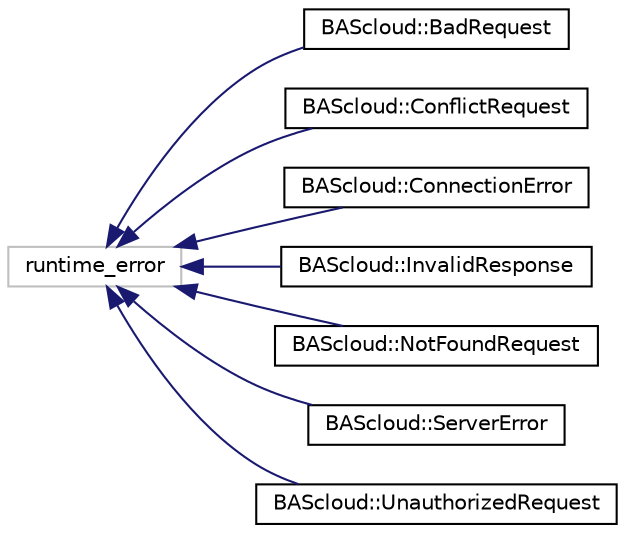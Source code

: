 digraph "Graphical Class Hierarchy"
{
 // LATEX_PDF_SIZE
  edge [fontname="Helvetica",fontsize="10",labelfontname="Helvetica",labelfontsize="10"];
  node [fontname="Helvetica",fontsize="10",shape=record];
  rankdir="LR";
  Node2 [label="runtime_error",height=0.2,width=0.4,color="grey75", fillcolor="white", style="filled",tooltip=" "];
  Node2 -> Node0 [dir="back",color="midnightblue",fontsize="10",style="solid",fontname="Helvetica"];
  Node0 [label="BAScloud::BadRequest",height=0.2,width=0.4,color="black", fillcolor="white", style="filled",URL="$classBAScloud_1_1BadRequest.html",tooltip="400 Bad Request HTTP error."];
  Node2 -> Node4 [dir="back",color="midnightblue",fontsize="10",style="solid",fontname="Helvetica"];
  Node4 [label="BAScloud::ConflictRequest",height=0.2,width=0.4,color="black", fillcolor="white", style="filled",URL="$classBAScloud_1_1ConflictRequest.html",tooltip="400 Conflict HTTP error."];
  Node2 -> Node5 [dir="back",color="midnightblue",fontsize="10",style="solid",fontname="Helvetica"];
  Node5 [label="BAScloud::ConnectionError",height=0.2,width=0.4,color="black", fillcolor="white", style="filled",URL="$classBAScloud_1_1ConnectionError.html",tooltip="A connection error occured."];
  Node2 -> Node6 [dir="back",color="midnightblue",fontsize="10",style="solid",fontname="Helvetica"];
  Node6 [label="BAScloud::InvalidResponse",height=0.2,width=0.4,color="black", fillcolor="white", style="filled",URL="$classBAScloud_1_1InvalidResponse.html",tooltip="Invalid response received from the BAScloud API."];
  Node2 -> Node7 [dir="back",color="midnightblue",fontsize="10",style="solid",fontname="Helvetica"];
  Node7 [label="BAScloud::NotFoundRequest",height=0.2,width=0.4,color="black", fillcolor="white", style="filled",URL="$classBAScloud_1_1NotFoundRequest.html",tooltip="404 Not Found HTTP error."];
  Node2 -> Node8 [dir="back",color="midnightblue",fontsize="10",style="solid",fontname="Helvetica"];
  Node8 [label="BAScloud::ServerError",height=0.2,width=0.4,color="black", fillcolor="white", style="filled",URL="$classBAScloud_1_1ServerError.html",tooltip="500 server HTTP error."];
  Node2 -> Node9 [dir="back",color="midnightblue",fontsize="10",style="solid",fontname="Helvetica"];
  Node9 [label="BAScloud::UnauthorizedRequest",height=0.2,width=0.4,color="black", fillcolor="white", style="filled",URL="$classBAScloud_1_1UnauthorizedRequest.html",tooltip="401 Unauthorized HTTP error."];
}

